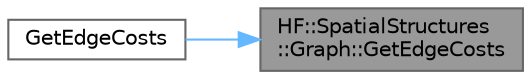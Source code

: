 digraph "HF::SpatialStructures::Graph::GetEdgeCosts"
{
 // LATEX_PDF_SIZE
  bgcolor="transparent";
  edge [fontname=Helvetica,fontsize=10,labelfontname=Helvetica,labelfontsize=10];
  node [fontname=Helvetica,fontsize=10,shape=box,height=0.2,width=0.4];
  rankdir="RL";
  Node1 [label="HF::SpatialStructures\l::Graph::GetEdgeCosts",height=0.2,width=0.4,color="gray40", fillcolor="grey60", style="filled", fontcolor="black",tooltip="Get edge costs of all given edges"];
  Node1 -> Node2 [dir="back",color="steelblue1",style="solid"];
  Node2 [label="GetEdgeCosts",height=0.2,width=0.4,color="grey40", fillcolor="white", style="filled",URL="$a00458.html#ga1c360205181c8b5b70f05a7c5fdfbaa3",tooltip="Get all edge costs of type cost_type in the graph."];
}
